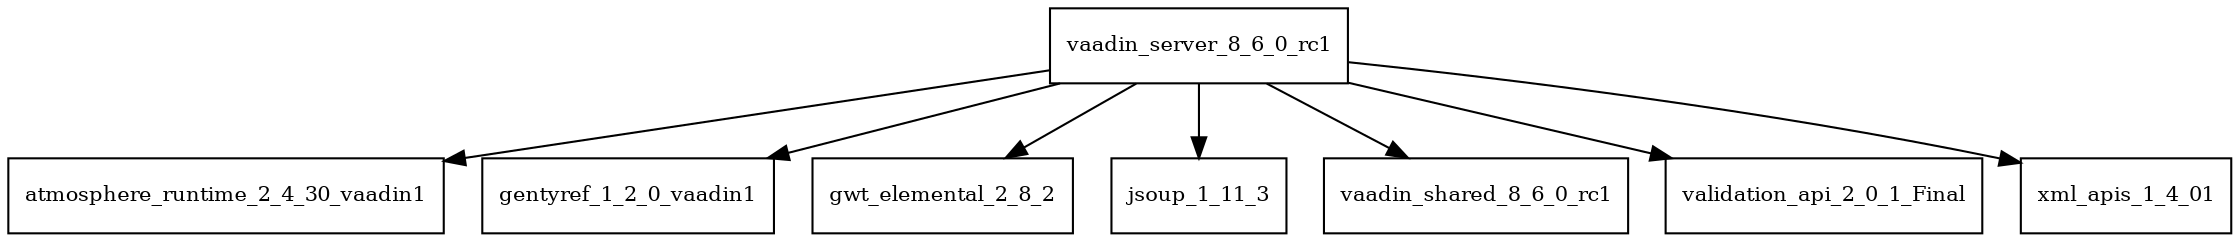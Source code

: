 digraph vaadin_server_8_6_0_rc1_dependencies {
  node [shape = box, fontsize=10.0];
  vaadin_server_8_6_0_rc1 -> atmosphere_runtime_2_4_30_vaadin1;
  vaadin_server_8_6_0_rc1 -> gentyref_1_2_0_vaadin1;
  vaadin_server_8_6_0_rc1 -> gwt_elemental_2_8_2;
  vaadin_server_8_6_0_rc1 -> jsoup_1_11_3;
  vaadin_server_8_6_0_rc1 -> vaadin_shared_8_6_0_rc1;
  vaadin_server_8_6_0_rc1 -> validation_api_2_0_1_Final;
  vaadin_server_8_6_0_rc1 -> xml_apis_1_4_01;
}
